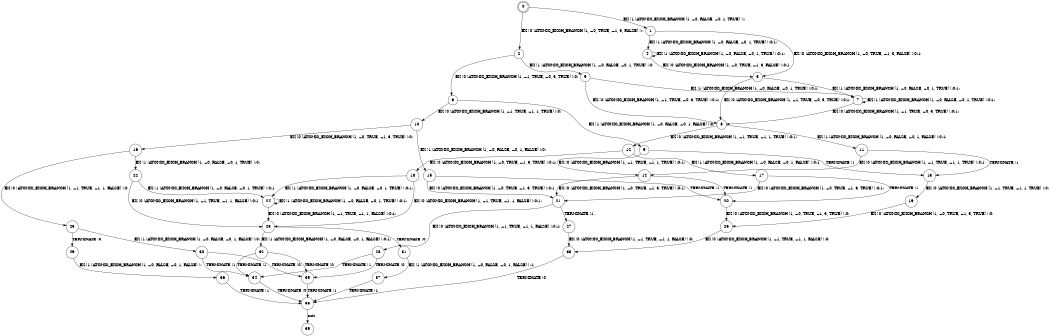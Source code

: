 digraph BCG {
size = "7, 10.5";
center = TRUE;
node [shape = circle];
0 [peripheries = 2];
0 -> 1 [label = "EX !1 !ATOMIC_EXCH_BRANCH (1, +0, FALSE, +0, 1, TRUE) !::"];
0 -> 2 [label = "EX !0 !ATOMIC_EXCH_BRANCH (1, +0, TRUE, +1, 3, FALSE) !::"];
1 -> 3 [label = "EX !0 !ATOMIC_EXCH_BRANCH (1, +0, TRUE, +1, 3, FALSE) !:0:1:"];
1 -> 4 [label = "EX !1 !ATOMIC_EXCH_BRANCH (1, +0, FALSE, +0, 1, TRUE) !:0:1:"];
2 -> 5 [label = "EX !1 !ATOMIC_EXCH_BRANCH (1, +0, FALSE, +0, 1, TRUE) !:0:"];
2 -> 6 [label = "EX !0 !ATOMIC_EXCH_BRANCH (1, +1, TRUE, +0, 3, TRUE) !:0:"];
3 -> 7 [label = "EX !1 !ATOMIC_EXCH_BRANCH (1, +0, FALSE, +0, 1, TRUE) !:0:1:"];
3 -> 8 [label = "EX !0 !ATOMIC_EXCH_BRANCH (1, +1, TRUE, +0, 3, TRUE) !:0:1:"];
4 -> 3 [label = "EX !0 !ATOMIC_EXCH_BRANCH (1, +0, TRUE, +1, 3, FALSE) !:0:1:"];
4 -> 4 [label = "EX !1 !ATOMIC_EXCH_BRANCH (1, +0, FALSE, +0, 1, TRUE) !:0:1:"];
5 -> 7 [label = "EX !1 !ATOMIC_EXCH_BRANCH (1, +0, FALSE, +0, 1, TRUE) !:0:1:"];
5 -> 8 [label = "EX !0 !ATOMIC_EXCH_BRANCH (1, +1, TRUE, +0, 3, TRUE) !:0:1:"];
6 -> 9 [label = "EX !1 !ATOMIC_EXCH_BRANCH (1, +0, FALSE, +0, 1, FALSE) !:0:"];
6 -> 10 [label = "EX !0 !ATOMIC_EXCH_BRANCH (1, +1, TRUE, +1, 1, TRUE) !:0:"];
7 -> 7 [label = "EX !1 !ATOMIC_EXCH_BRANCH (1, +0, FALSE, +0, 1, TRUE) !:0:1:"];
7 -> 8 [label = "EX !0 !ATOMIC_EXCH_BRANCH (1, +1, TRUE, +0, 3, TRUE) !:0:1:"];
8 -> 11 [label = "EX !1 !ATOMIC_EXCH_BRANCH (1, +0, FALSE, +0, 1, FALSE) !:0:1:"];
8 -> 12 [label = "EX !0 !ATOMIC_EXCH_BRANCH (1, +1, TRUE, +1, 1, TRUE) !:0:1:"];
9 -> 13 [label = "TERMINATE !1"];
9 -> 14 [label = "EX !0 !ATOMIC_EXCH_BRANCH (1, +1, TRUE, +1, 1, TRUE) !:0:1:"];
10 -> 15 [label = "EX !1 !ATOMIC_EXCH_BRANCH (1, +0, FALSE, +0, 1, FALSE) !:0:"];
10 -> 16 [label = "EX !0 !ATOMIC_EXCH_BRANCH (1, +0, TRUE, +1, 3, TRUE) !:0:"];
11 -> 13 [label = "TERMINATE !1"];
11 -> 14 [label = "EX !0 !ATOMIC_EXCH_BRANCH (1, +1, TRUE, +1, 1, TRUE) !:0:1:"];
12 -> 17 [label = "EX !1 !ATOMIC_EXCH_BRANCH (1, +0, FALSE, +0, 1, FALSE) !:0:1:"];
12 -> 18 [label = "EX !0 !ATOMIC_EXCH_BRANCH (1, +0, TRUE, +1, 3, TRUE) !:0:1:"];
13 -> 19 [label = "EX !0 !ATOMIC_EXCH_BRANCH (1, +1, TRUE, +1, 1, TRUE) !:0:"];
14 -> 20 [label = "TERMINATE !1"];
14 -> 21 [label = "EX !0 !ATOMIC_EXCH_BRANCH (1, +0, TRUE, +1, 3, TRUE) !:0:1:"];
15 -> 20 [label = "TERMINATE !1"];
15 -> 21 [label = "EX !0 !ATOMIC_EXCH_BRANCH (1, +0, TRUE, +1, 3, TRUE) !:0:1:"];
16 -> 22 [label = "EX !1 !ATOMIC_EXCH_BRANCH (1, +0, FALSE, +0, 1, TRUE) !:0:"];
16 -> 23 [label = "EX !0 !ATOMIC_EXCH_BRANCH (1, +1, TRUE, +1, 1, FALSE) !:0:"];
17 -> 20 [label = "TERMINATE !1"];
17 -> 21 [label = "EX !0 !ATOMIC_EXCH_BRANCH (1, +0, TRUE, +1, 3, TRUE) !:0:1:"];
18 -> 24 [label = "EX !1 !ATOMIC_EXCH_BRANCH (1, +0, FALSE, +0, 1, TRUE) !:0:1:"];
18 -> 25 [label = "EX !0 !ATOMIC_EXCH_BRANCH (1, +1, TRUE, +1, 1, FALSE) !:0:1:"];
19 -> 26 [label = "EX !0 !ATOMIC_EXCH_BRANCH (1, +0, TRUE, +1, 3, TRUE) !:0:"];
20 -> 26 [label = "EX !0 !ATOMIC_EXCH_BRANCH (1, +0, TRUE, +1, 3, TRUE) !:0:"];
21 -> 27 [label = "TERMINATE !1"];
21 -> 28 [label = "EX !0 !ATOMIC_EXCH_BRANCH (1, +1, TRUE, +1, 1, FALSE) !:0:1:"];
22 -> 24 [label = "EX !1 !ATOMIC_EXCH_BRANCH (1, +0, FALSE, +0, 1, TRUE) !:0:1:"];
22 -> 25 [label = "EX !0 !ATOMIC_EXCH_BRANCH (1, +1, TRUE, +1, 1, FALSE) !:0:1:"];
23 -> 29 [label = "TERMINATE !0"];
23 -> 30 [label = "EX !1 !ATOMIC_EXCH_BRANCH (1, +0, FALSE, +0, 1, FALSE) !:0:"];
24 -> 24 [label = "EX !1 !ATOMIC_EXCH_BRANCH (1, +0, FALSE, +0, 1, TRUE) !:0:1:"];
24 -> 25 [label = "EX !0 !ATOMIC_EXCH_BRANCH (1, +1, TRUE, +1, 1, FALSE) !:0:1:"];
25 -> 31 [label = "TERMINATE !0"];
25 -> 32 [label = "EX !1 !ATOMIC_EXCH_BRANCH (1, +0, FALSE, +0, 1, FALSE) !:0:1:"];
26 -> 33 [label = "EX !0 !ATOMIC_EXCH_BRANCH (1, +1, TRUE, +1, 1, FALSE) !:0:"];
27 -> 33 [label = "EX !0 !ATOMIC_EXCH_BRANCH (1, +1, TRUE, +1, 1, FALSE) !:0:"];
28 -> 34 [label = "TERMINATE !1"];
28 -> 35 [label = "TERMINATE !0"];
29 -> 36 [label = "EX !1 !ATOMIC_EXCH_BRANCH (1, +0, FALSE, +0, 1, FALSE) !::"];
30 -> 34 [label = "TERMINATE !1"];
30 -> 35 [label = "TERMINATE !0"];
31 -> 37 [label = "EX !1 !ATOMIC_EXCH_BRANCH (1, +0, FALSE, +0, 1, FALSE) !:1:"];
32 -> 34 [label = "TERMINATE !1"];
32 -> 35 [label = "TERMINATE !0"];
33 -> 38 [label = "TERMINATE !0"];
34 -> 38 [label = "TERMINATE !0"];
35 -> 38 [label = "TERMINATE !1"];
36 -> 38 [label = "TERMINATE !1"];
37 -> 38 [label = "TERMINATE !1"];
38 -> 39 [label = "exit"];
}
